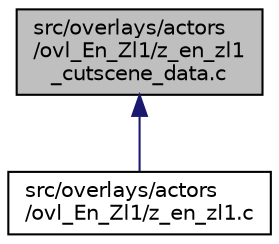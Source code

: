 digraph "src/overlays/actors/ovl_En_Zl1/z_en_zl1_cutscene_data.c"
{
 // LATEX_PDF_SIZE
  edge [fontname="Helvetica",fontsize="10",labelfontname="Helvetica",labelfontsize="10"];
  node [fontname="Helvetica",fontsize="10",shape=record];
  Node1 [label="src/overlays/actors\l/ovl_En_Zl1/z_en_zl1\l_cutscene_data.c",height=0.2,width=0.4,color="black", fillcolor="grey75", style="filled", fontcolor="black",tooltip=" "];
  Node1 -> Node2 [dir="back",color="midnightblue",fontsize="10",style="solid",fontname="Helvetica"];
  Node2 [label="src/overlays/actors\l/ovl_En_Zl1/z_en_zl1.c",height=0.2,width=0.4,color="black", fillcolor="white", style="filled",URL="$d8/d7f/z__en__zl1_8c.html",tooltip=" "];
}
